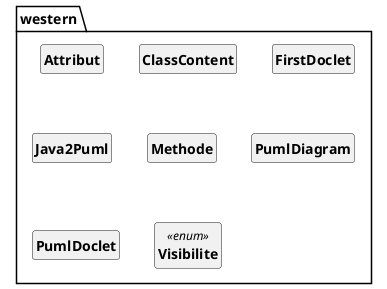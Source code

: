 @startuml
'https://plantuml.com/class-diagram
skinparam style strictuml
skinparam classAttributeIconSize 0
skinparam classFontStyle Bold

hide empty members


package western{

class Attribut{

}
class ClassContent{

}
class FirstDoclet{

}
class Java2Puml{

}
class Methode{

}
class PumlDiagram{

}
class PumlDoclet{

}
class Visibilite <<enum>>{

}
@enduml